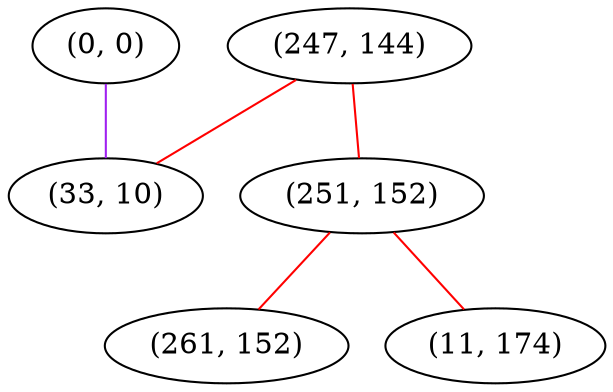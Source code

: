 graph "" {
"(0, 0)";
"(247, 144)";
"(251, 152)";
"(261, 152)";
"(11, 174)";
"(33, 10)";
"(0, 0)" -- "(33, 10)"  [color=purple, key=0, weight=4];
"(247, 144)" -- "(251, 152)"  [color=red, key=0, weight=1];
"(247, 144)" -- "(33, 10)"  [color=red, key=0, weight=1];
"(251, 152)" -- "(261, 152)"  [color=red, key=0, weight=1];
"(251, 152)" -- "(11, 174)"  [color=red, key=0, weight=1];
}
